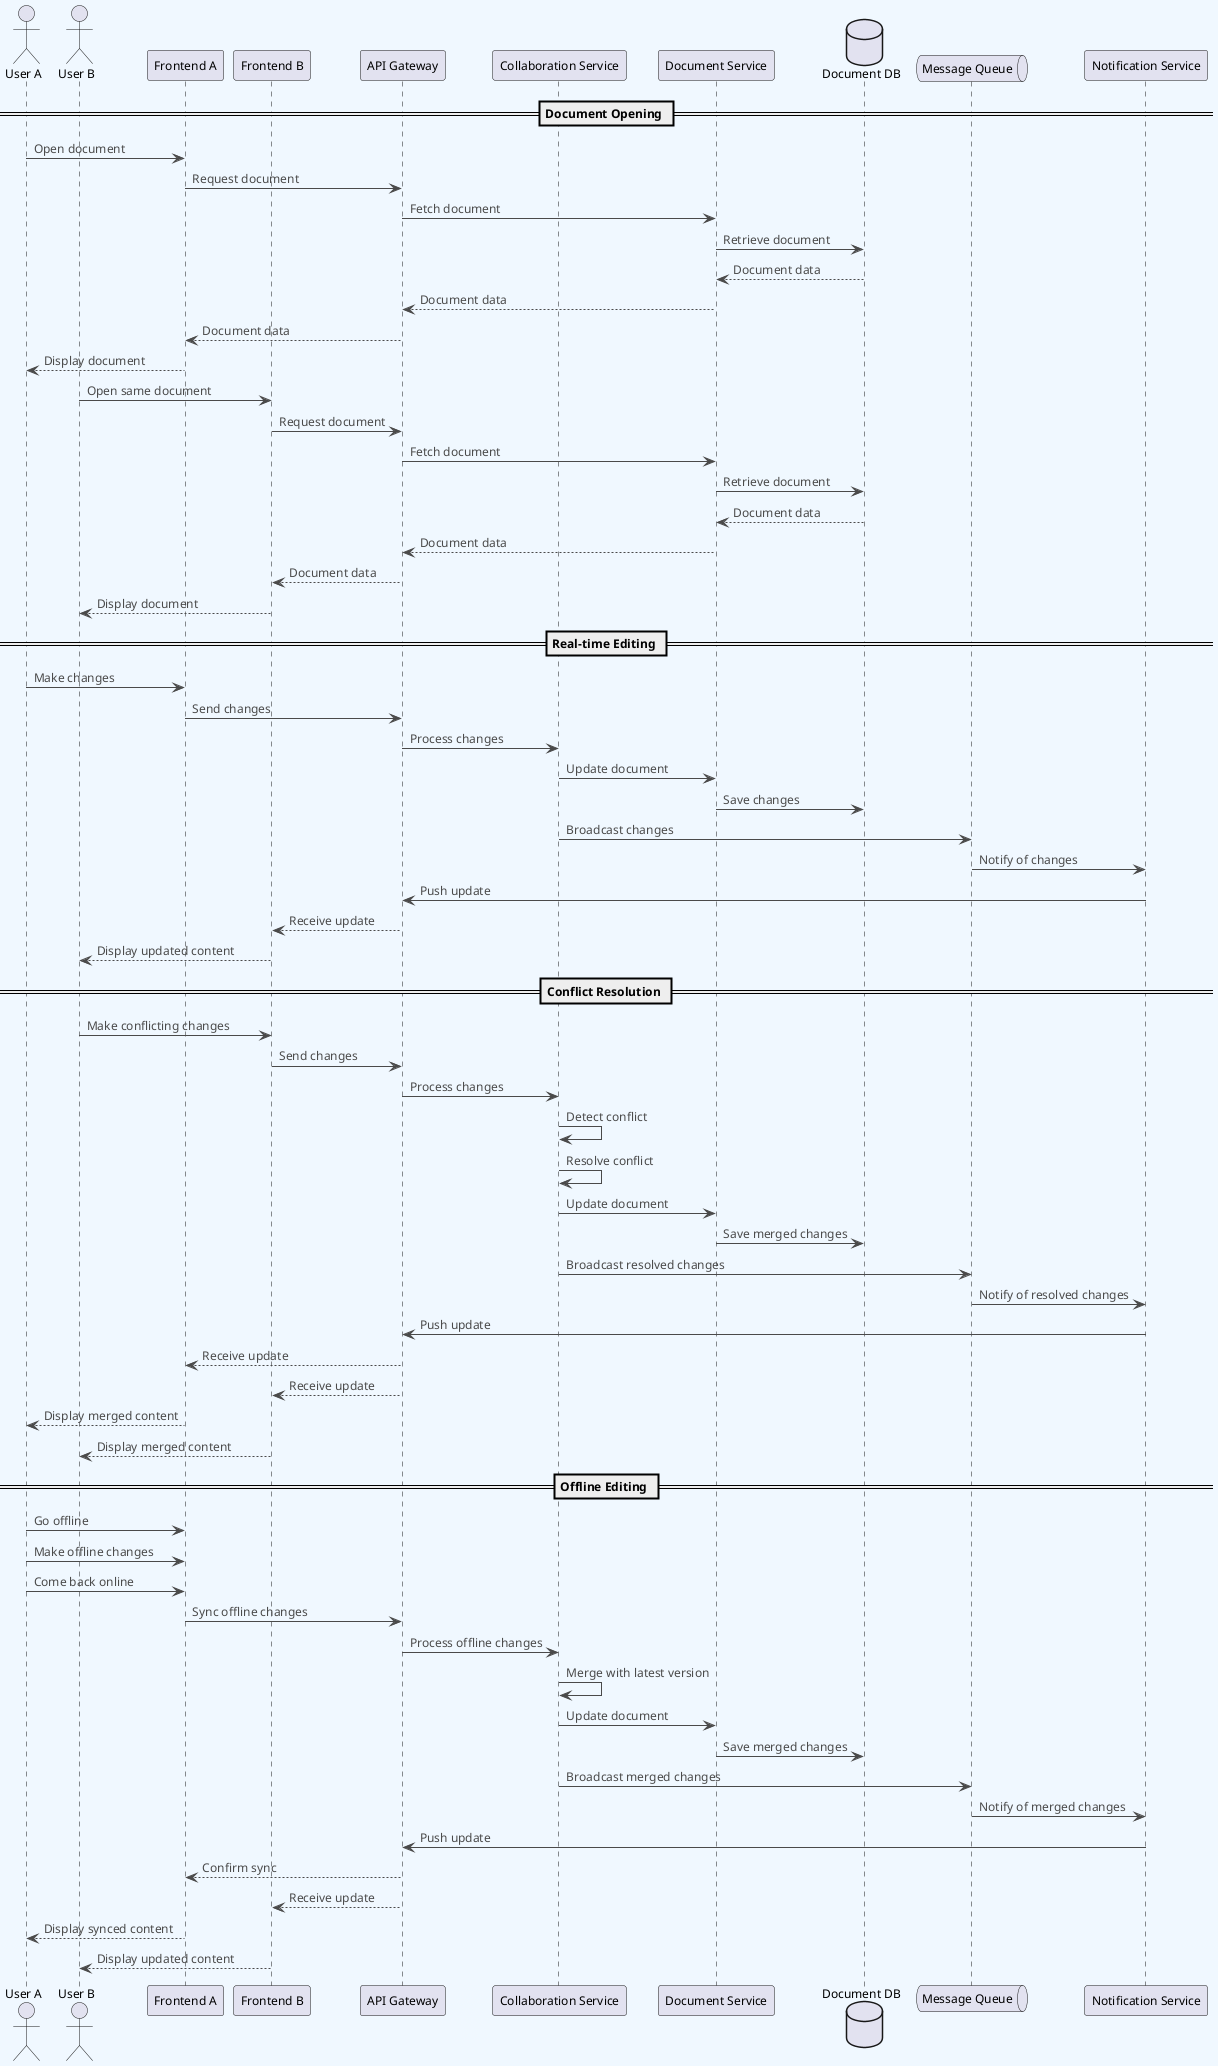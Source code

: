 @startuml Real-time Collaborative Editing

skinparam backgroundColor #F0F8FF
skinparam handwritten false
skinparam monochrome false
skinparam shadowing false
skinparam defaultFontName Arial
skinparam defaultFontSize 12
skinparam arrow {
    Color #4A4A4A
    FontColor #4A4A4A
}

actor "User A" as UserA
actor "User B" as UserB
participant "Frontend A" as FrontendA
participant "Frontend B" as FrontendB
participant "API Gateway" as Gateway
participant "Collaboration Service" as CollabService
participant "Document Service" as DocService
database "Document DB" as DocDB
queue "Message Queue" as MQ
participant "Notification Service" as NotifyService

== Document Opening ==
UserA -> FrontendA: Open document
FrontendA -> Gateway: Request document
Gateway -> DocService: Fetch document
DocService -> DocDB: Retrieve document
DocDB --> DocService: Document data
DocService --> Gateway: Document data
Gateway --> FrontendA: Document data
FrontendA --> UserA: Display document

UserB -> FrontendB: Open same document
FrontendB -> Gateway: Request document
Gateway -> DocService: Fetch document
DocService -> DocDB: Retrieve document
DocDB --> DocService: Document data
DocService --> Gateway: Document data
Gateway --> FrontendB: Document data
FrontendB --> UserB: Display document

== Real-time Editing ==
UserA -> FrontendA: Make changes
FrontendA -> Gateway: Send changes
Gateway -> CollabService: Process changes
CollabService -> DocService: Update document
DocService -> DocDB: Save changes
CollabService -> MQ: Broadcast changes

MQ -> NotifyService: Notify of changes
NotifyService -> Gateway: Push update
Gateway --> FrontendB: Receive update
FrontendB --> UserB: Display updated content

== Conflict Resolution ==
UserB -> FrontendB: Make conflicting changes
FrontendB -> Gateway: Send changes
Gateway -> CollabService: Process changes
CollabService -> CollabService: Detect conflict
CollabService -> CollabService: Resolve conflict
CollabService -> DocService: Update document
DocService -> DocDB: Save merged changes
CollabService -> MQ: Broadcast resolved changes

MQ -> NotifyService: Notify of resolved changes
NotifyService -> Gateway: Push update
Gateway --> FrontendA: Receive update
Gateway --> FrontendB: Receive update
FrontendA --> UserA: Display merged content
FrontendB --> UserB: Display merged content

== Offline Editing ==
UserA -> FrontendA: Go offline
UserA -> FrontendA: Make offline changes
UserA -> FrontendA: Come back online
FrontendA -> Gateway: Sync offline changes
Gateway -> CollabService: Process offline changes
CollabService -> CollabService: Merge with latest version
CollabService -> DocService: Update document
DocService -> DocDB: Save merged changes
CollabService -> MQ: Broadcast merged changes

MQ -> NotifyService: Notify of merged changes
NotifyService -> Gateway: Push update
Gateway --> FrontendA: Confirm sync
Gateway --> FrontendB: Receive update
FrontendA --> UserA: Display synced content
FrontendB --> UserB: Display updated content

@enduml
